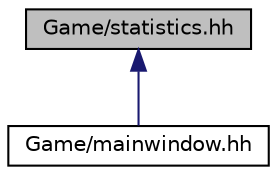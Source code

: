digraph "Game/statistics.hh"
{
 // LATEX_PDF_SIZE
  edge [fontname="Helvetica",fontsize="10",labelfontname="Helvetica",labelfontsize="10"];
  node [fontname="Helvetica",fontsize="10",shape=record];
  Node1 [label="Game/statistics.hh",height=0.2,width=0.4,color="black", fillcolor="grey75", style="filled", fontcolor="black",tooltip="Define Statistic class which is a storage for statistics of current game state."];
  Node1 -> Node2 [dir="back",color="midnightblue",fontsize="10",style="solid"];
  Node2 [label="Game/mainwindow.hh",height=0.2,width=0.4,color="black", fillcolor="white", style="filled",URL="$mainwindow_8hh_source.html",tooltip=" "];
}
